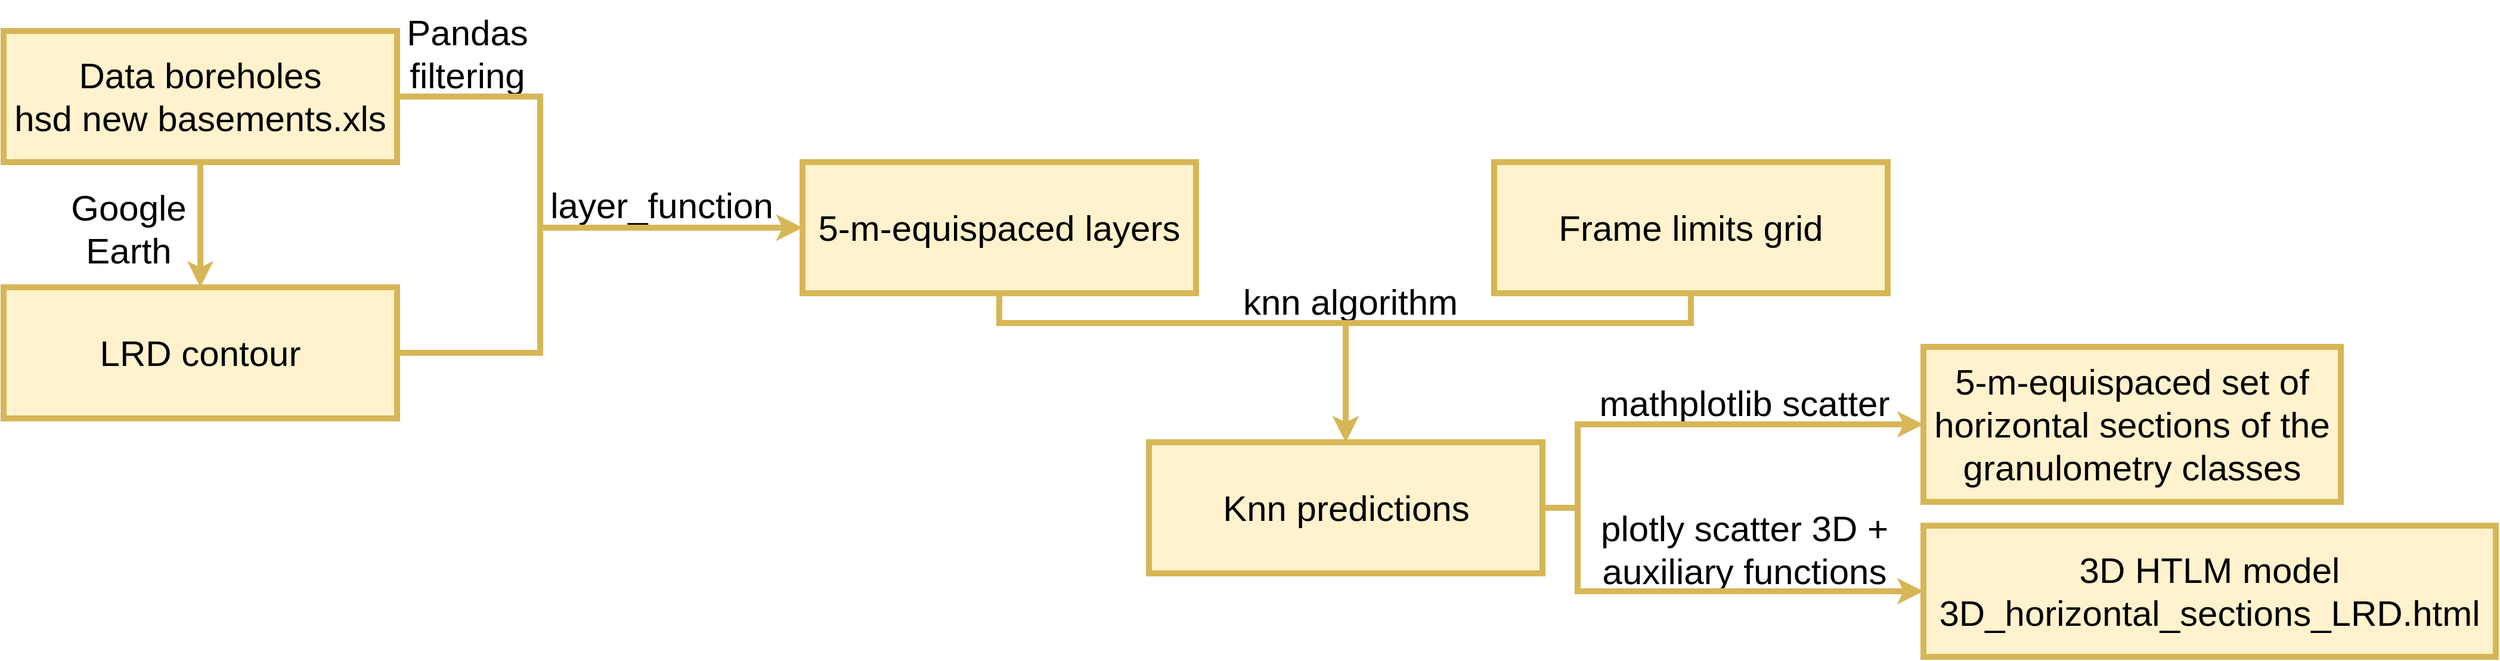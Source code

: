 <mxfile version="20.3.0" type="device"><diagram id="fNOBkLaAhuOzdhUiapiz" name="Page-1"><mxGraphModel dx="1350" dy="749" grid="1" gridSize="10" guides="1" tooltips="1" connect="1" arrows="1" fold="1" page="1" pageScale="1" pageWidth="1600" pageHeight="1200" math="0" shadow="0"><root><mxCell id="0"/><mxCell id="1" parent="0"/><mxCell id="_fXpVUF5_wgCW_Ynrs2v-10" value="Pandas filtering" style="text;html=1;align=center;verticalAlign=middle;whiteSpace=wrap;rounded=0;fontFamily=Helvetica;fontSize=30;" parent="1" vertex="1"><mxGeometry x="314" y="79" width="170" height="90" as="geometry"/></mxCell><mxCell id="_fXpVUF5_wgCW_Ynrs2v-15" value="Google&lt;br style=&quot;font-size: 30px;&quot;&gt;Earth" style="text;html=1;align=center;verticalAlign=middle;whiteSpace=wrap;rounded=0;fontFamily=Helvetica;fontSize=30;" parent="1" vertex="1"><mxGeometry x="50" y="231" width="130" height="80" as="geometry"/></mxCell><mxCell id="_fXpVUF5_wgCW_Ynrs2v-18" value="layer_function" style="text;html=1;align=center;verticalAlign=middle;whiteSpace=wrap;rounded=0;fontFamily=Helvetica;fontSize=30;" parent="1" vertex="1"><mxGeometry x="452" y="236" width="220" height="30" as="geometry"/></mxCell><mxCell id="_fXpVUF5_wgCW_Ynrs2v-24" value="knn algorithm" style="text;html=1;align=center;verticalAlign=middle;whiteSpace=wrap;rounded=0;fontFamily=Helvetica;fontSize=30;" parent="1" vertex="1"><mxGeometry x="1046" y="283" width="187" height="97" as="geometry"/></mxCell><mxCell id="_fXpVUF5_wgCW_Ynrs2v-28" value="mathplotlib scatter" style="text;html=1;align=center;verticalAlign=middle;whiteSpace=wrap;rounded=0;fontFamily=Helvetica;fontSize=30;" parent="1" vertex="1"><mxGeometry x="1320" y="397" width="300" height="40" as="geometry"/></mxCell><mxCell id="_fXpVUF5_wgCW_Ynrs2v-30" value="plotly scatter 3D + auxiliary functions" style="text;html=1;align=center;verticalAlign=middle;whiteSpace=wrap;rounded=0;fontFamily=Helvetica;fontSize=30;" parent="1" vertex="1"><mxGeometry x="1320" y="460" width="300" height="160" as="geometry"/></mxCell><mxCell id="yG4yIMdEthc6wOubi9l1-11" style="edgeStyle=orthogonalEdgeStyle;rounded=0;orthogonalLoop=1;jettySize=auto;html=1;exitX=0.5;exitY=1;exitDx=0;exitDy=0;fontSize=30;fillColor=#fff2cc;strokeColor=#d6b656;strokeWidth=5;" parent="1" source="yG4yIMdEthc6wOubi9l1-1" target="yG4yIMdEthc6wOubi9l1-5" edge="1"><mxGeometry relative="1" as="geometry"/></mxCell><mxCell id="yG4yIMdEthc6wOubi9l1-23" style="edgeStyle=orthogonalEdgeStyle;rounded=0;orthogonalLoop=1;jettySize=auto;html=1;exitX=1;exitY=0.5;exitDx=0;exitDy=0;entryX=0;entryY=0.5;entryDx=0;entryDy=0;fontSize=30;strokeWidth=5;fillColor=#fff2cc;strokeColor=#d6b656;" parent="1" source="yG4yIMdEthc6wOubi9l1-1" target="yG4yIMdEthc6wOubi9l1-6" edge="1"><mxGeometry relative="1" as="geometry"><Array as="points"><mxPoint x="460" y="160"/><mxPoint x="460" y="270"/></Array></mxGeometry></mxCell><mxCell id="yG4yIMdEthc6wOubi9l1-1" value="&lt;div style=&quot;font-size: 30px;&quot;&gt;Data boreholes&lt;br style=&quot;font-size: 30px;&quot;&gt;&lt;/div&gt;&lt;div style=&quot;font-size: 30px;&quot;&gt;hsd new basements.xls&lt;/div&gt;" style="rounded=0;whiteSpace=wrap;html=1;fontSize=30;fillColor=#fff2cc;strokeColor=#d6b656;strokeWidth=5;" parent="1" vertex="1"><mxGeometry x="10" y="105" width="330" height="110" as="geometry"/></mxCell><mxCell id="yG4yIMdEthc6wOubi9l1-24" style="edgeStyle=orthogonalEdgeStyle;rounded=0;orthogonalLoop=1;jettySize=auto;html=1;exitX=1;exitY=0.5;exitDx=0;exitDy=0;entryX=0;entryY=0.5;entryDx=0;entryDy=0;fontSize=30;strokeWidth=5;fillColor=#fff2cc;strokeColor=#d6b656;" parent="1" source="yG4yIMdEthc6wOubi9l1-5" target="yG4yIMdEthc6wOubi9l1-6" edge="1"><mxGeometry relative="1" as="geometry"><Array as="points"><mxPoint x="460" y="375"/><mxPoint x="460" y="270"/></Array></mxGeometry></mxCell><mxCell id="yG4yIMdEthc6wOubi9l1-5" value="LRD contour" style="rounded=0;whiteSpace=wrap;html=1;fontSize=30;fillColor=#fff2cc;strokeColor=#d6b656;strokeWidth=5;" parent="1" vertex="1"><mxGeometry x="10" y="320" width="330" height="110" as="geometry"/></mxCell><mxCell id="yG4yIMdEthc6wOubi9l1-21" style="edgeStyle=orthogonalEdgeStyle;rounded=0;orthogonalLoop=1;jettySize=auto;html=1;exitX=0.5;exitY=1;exitDx=0;exitDy=0;entryX=0.5;entryY=0;entryDx=0;entryDy=0;fontSize=30;strokeWidth=5;fillColor=#fff2cc;strokeColor=#d6b656;" parent="1" source="yG4yIMdEthc6wOubi9l1-6" target="yG4yIMdEthc6wOubi9l1-8" edge="1"><mxGeometry relative="1" as="geometry"><Array as="points"><mxPoint x="845" y="350"/><mxPoint x="1136" y="350"/></Array></mxGeometry></mxCell><mxCell id="yG4yIMdEthc6wOubi9l1-6" value="5-m-equispaced layers" style="rounded=0;whiteSpace=wrap;html=1;fontSize=30;fillColor=#fff2cc;strokeColor=#d6b656;strokeWidth=5;" parent="1" vertex="1"><mxGeometry x="680" y="215" width="330" height="110" as="geometry"/></mxCell><mxCell id="yG4yIMdEthc6wOubi9l1-22" style="edgeStyle=orthogonalEdgeStyle;rounded=0;orthogonalLoop=1;jettySize=auto;html=1;exitX=0.5;exitY=1;exitDx=0;exitDy=0;entryX=0.5;entryY=0;entryDx=0;entryDy=0;fontSize=30;strokeWidth=5;fillColor=#fff2cc;strokeColor=#d6b656;" parent="1" source="yG4yIMdEthc6wOubi9l1-7" target="yG4yIMdEthc6wOubi9l1-8" edge="1"><mxGeometry relative="1" as="geometry"><Array as="points"><mxPoint x="1425" y="350"/><mxPoint x="1136" y="350"/></Array></mxGeometry></mxCell><mxCell id="yG4yIMdEthc6wOubi9l1-7" value="Frame limits grid" style="rounded=0;whiteSpace=wrap;html=1;fontSize=30;fillColor=#fff2cc;strokeColor=#d6b656;strokeWidth=5;" parent="1" vertex="1"><mxGeometry x="1260" y="215" width="330" height="110" as="geometry"/></mxCell><mxCell id="yG4yIMdEthc6wOubi9l1-25" style="edgeStyle=orthogonalEdgeStyle;rounded=0;orthogonalLoop=1;jettySize=auto;html=1;exitX=1;exitY=0.5;exitDx=0;exitDy=0;fontSize=30;strokeWidth=5;fillColor=#fff2cc;strokeColor=#d6b656;" parent="1" source="yG4yIMdEthc6wOubi9l1-8" target="yG4yIMdEthc6wOubi9l1-9" edge="1"><mxGeometry relative="1" as="geometry"><Array as="points"><mxPoint x="1330" y="505"/><mxPoint x="1330" y="435"/></Array></mxGeometry></mxCell><mxCell id="yG4yIMdEthc6wOubi9l1-26" style="edgeStyle=orthogonalEdgeStyle;rounded=0;orthogonalLoop=1;jettySize=auto;html=1;exitX=1;exitY=0.5;exitDx=0;exitDy=0;entryX=0;entryY=0.5;entryDx=0;entryDy=0;fontSize=30;strokeWidth=5;fillColor=#fff2cc;strokeColor=#d6b656;" parent="1" source="yG4yIMdEthc6wOubi9l1-8" target="yG4yIMdEthc6wOubi9l1-10" edge="1"><mxGeometry relative="1" as="geometry"><Array as="points"><mxPoint x="1330" y="505"/><mxPoint x="1330" y="575"/></Array></mxGeometry></mxCell><mxCell id="yG4yIMdEthc6wOubi9l1-8" value="Knn predictions" style="rounded=0;whiteSpace=wrap;html=1;fontSize=30;fillColor=#fff2cc;strokeColor=#d6b656;strokeWidth=5;" parent="1" vertex="1"><mxGeometry x="970.5" y="450" width="330" height="110" as="geometry"/></mxCell><mxCell id="yG4yIMdEthc6wOubi9l1-9" value="5-m-equispaced set of horizontal sections of the granulometry classes" style="rounded=0;whiteSpace=wrap;html=1;fontSize=30;fillColor=#fff2cc;strokeColor=#d6b656;strokeWidth=5;" parent="1" vertex="1"><mxGeometry x="1620" y="370" width="350" height="130" as="geometry"/></mxCell><mxCell id="yG4yIMdEthc6wOubi9l1-10" value="&lt;div style=&quot;font-size: 30px;&quot;&gt;3D HTLM model&lt;font style=&quot;font-size: 30px;&quot; face=&quot;Helvetica&quot;&gt;&lt;br style=&quot;font-size: 30px;&quot;&gt;&lt;/font&gt;&lt;/div&gt;&lt;div style=&quot;font-size: 30px;&quot;&gt;&lt;font style=&quot;font-size: 30px;&quot; face=&quot;Helvetica&quot;&gt;3D_horizontal_sections_LRD.html&lt;/font&gt;&lt;/div&gt;" style="rounded=0;whiteSpace=wrap;html=1;fontSize=30;fillColor=#fff2cc;strokeColor=#d6b656;strokeWidth=5;" parent="1" vertex="1"><mxGeometry x="1620" y="520" width="480" height="110" as="geometry"/></mxCell></root></mxGraphModel></diagram></mxfile>